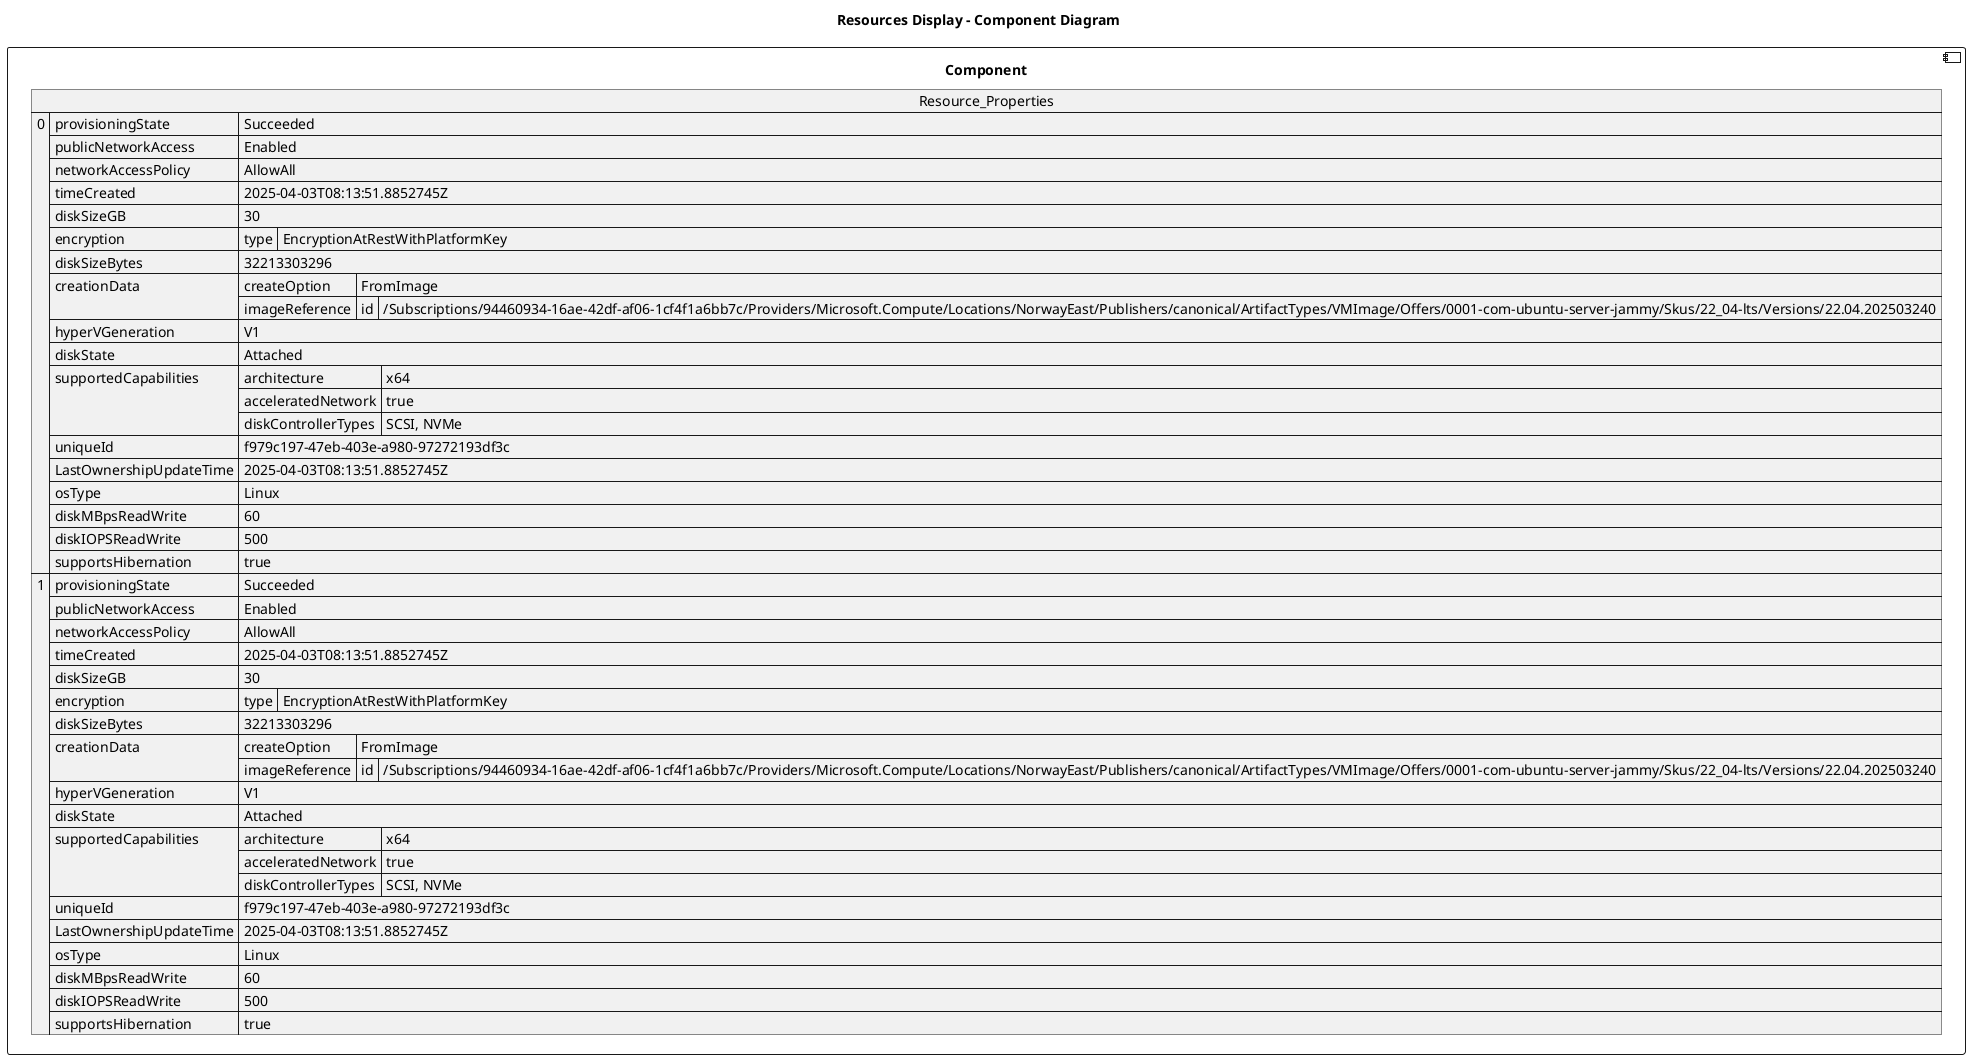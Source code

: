 @startuml

title Resources Display - Component Diagram

component Component {

json  Resource_Properties {
  "0": {
    "provisioningState": "Succeeded",
    "publicNetworkAccess": "Enabled",
    "networkAccessPolicy": "AllowAll",
    "timeCreated": "2025-04-03T08:13:51.8852745Z",
    "diskSizeGB": 30,
    "encryption": {
      "type": "EncryptionAtRestWithPlatformKey"
    },
    "diskSizeBytes": 32213303296,
    "creationData": {
      "createOption": "FromImage",
      "imageReference": {
        "id": "/Subscriptions/94460934-16ae-42df-af06-1cf4f1a6bb7c/Providers/Microsoft.Compute/Locations/NorwayEast/Publishers/canonical/ArtifactTypes/VMImage/Offers/0001-com-ubuntu-server-jammy/Skus/22_04-lts/Versions/22.04.202503240"
      }
    },
    "hyperVGeneration": "V1",
    "diskState": "Attached",
    "supportedCapabilities": {
      "architecture": "x64",
      "acceleratedNetwork": true,
      "diskControllerTypes": "SCSI, NVMe"
    },
    "uniqueId": "f979c197-47eb-403e-a980-97272193df3c",
    "LastOwnershipUpdateTime": "2025-04-03T08:13:51.8852745Z",
    "osType": "Linux",
    "diskMBpsReadWrite": 60,
    "diskIOPSReadWrite": 500,
    "supportsHibernation": true
  },
  "1": {
    "provisioningState": "Succeeded",
    "publicNetworkAccess": "Enabled",
    "networkAccessPolicy": "AllowAll",
    "timeCreated": "2025-04-03T08:13:51.8852745Z",
    "diskSizeGB": 30,
    "encryption": {
      "type": "EncryptionAtRestWithPlatformKey"
    },
    "diskSizeBytes": 32213303296,
    "creationData": {
      "createOption": "FromImage",
      "imageReference": {
        "id": "/Subscriptions/94460934-16ae-42df-af06-1cf4f1a6bb7c/Providers/Microsoft.Compute/Locations/NorwayEast/Publishers/canonical/ArtifactTypes/VMImage/Offers/0001-com-ubuntu-server-jammy/Skus/22_04-lts/Versions/22.04.202503240"
      }
    },
    "hyperVGeneration": "V1",
    "diskState": "Attached",
    "supportedCapabilities": {
      "architecture": "x64",
      "acceleratedNetwork": true,
      "diskControllerTypes": "SCSI, NVMe"
    },
    "uniqueId": "f979c197-47eb-403e-a980-97272193df3c",
    "LastOwnershipUpdateTime": "2025-04-03T08:13:51.8852745Z",
    "osType": "Linux",
    "diskMBpsReadWrite": 60,
    "diskIOPSReadWrite": 500,
    "supportsHibernation": true
  }
}
}
@enduml
